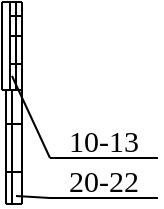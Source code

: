 <mxfile version="14.5.1" type="device"><diagram id="sRBYyVevps4pl8VskuLO" name="Page-1"><mxGraphModel dx="298" dy="220" grid="1" gridSize="1" guides="1" tooltips="1" connect="1" arrows="1" fold="1" page="1" pageScale="1" pageWidth="280" pageHeight="200" math="0" shadow="0"><root><mxCell id="0"/><mxCell id="1" parent="0"/><mxCell id="ysp2PXEH5u-nPN2jh28E-25" value="" style="rounded=0;whiteSpace=wrap;html=1;fontFamily=Verdana;strokeColor=none;" parent="1" vertex="1"><mxGeometry x="15" y="158" width="69" height="36" as="geometry"/></mxCell><mxCell id="U6kisqNHEcAzyzzc-JyP-227" value="" style="endArrow=none;html=1;" parent="1" edge="1"><mxGeometry width="50" height="50" relative="1" as="geometry"><mxPoint x="14" y="196" as="sourcePoint"/><mxPoint x="14" y="95" as="targetPoint"/></mxGeometry></mxCell><mxCell id="U6kisqNHEcAzyzzc-JyP-231" value="" style="endArrow=none;html=1;" parent="1" edge="1"><mxGeometry width="50" height="50" relative="1" as="geometry"><mxPoint x="6" y="196" as="sourcePoint"/><mxPoint x="14" y="196" as="targetPoint"/></mxGeometry></mxCell><mxCell id="U6kisqNHEcAzyzzc-JyP-262" value="&lt;font style=&quot;font-size: 15px;&quot;&gt;10-13&lt;/font&gt;" style="text;html=1;strokeColor=none;fillColor=none;align=center;verticalAlign=middle;whiteSpace=wrap;rounded=0;fontSize=15;fontFamily=Verdana;" parent="1" vertex="1"><mxGeometry x="28" y="155" width="54" height="18" as="geometry"/></mxCell><mxCell id="ysp2PXEH5u-nPN2jh28E-4" value="" style="endArrow=none;html=1;" parent="1" edge="1"><mxGeometry width="50" height="50" relative="1" as="geometry"><mxPoint x="11" y="139" as="sourcePoint"/><mxPoint x="11" y="95" as="targetPoint"/></mxGeometry></mxCell><mxCell id="ysp2PXEH5u-nPN2jh28E-5" value="" style="endArrow=none;html=1;" parent="1" edge="1"><mxGeometry width="50" height="50" relative="1" as="geometry"><mxPoint x="8" y="139" as="sourcePoint"/><mxPoint x="8" y="95" as="targetPoint"/></mxGeometry></mxCell><mxCell id="ysp2PXEH5u-nPN2jh28E-6" value="" style="endArrow=none;html=1;" parent="1" edge="1"><mxGeometry width="50" height="50" relative="1" as="geometry"><mxPoint x="4" y="139" as="sourcePoint"/><mxPoint x="4" y="95" as="targetPoint"/></mxGeometry></mxCell><mxCell id="ysp2PXEH5u-nPN2jh28E-7" value="" style="endArrow=none;html=1;" parent="1" edge="1"><mxGeometry width="50" height="50" relative="1" as="geometry"><mxPoint x="9" y="196" as="sourcePoint"/><mxPoint x="9" y="138.785" as="targetPoint"/></mxGeometry></mxCell><mxCell id="ysp2PXEH5u-nPN2jh28E-8" value="" style="endArrow=none;html=1;" parent="1" edge="1"><mxGeometry width="50" height="50" relative="1" as="geometry"><mxPoint x="6" y="196" as="sourcePoint"/><mxPoint x="6" y="139" as="targetPoint"/></mxGeometry></mxCell><mxCell id="ysp2PXEH5u-nPN2jh28E-13" value="" style="endArrow=none;html=1;" parent="1" edge="1"><mxGeometry width="50" height="50" relative="1" as="geometry"><mxPoint x="14" y="180" as="sourcePoint"/><mxPoint x="6" y="180" as="targetPoint"/></mxGeometry></mxCell><mxCell id="ysp2PXEH5u-nPN2jh28E-14" value="" style="endArrow=none;html=1;" parent="1" edge="1"><mxGeometry width="50" height="50" relative="1" as="geometry"><mxPoint x="14" y="156" as="sourcePoint"/><mxPoint x="6" y="156" as="targetPoint"/></mxGeometry></mxCell><mxCell id="ysp2PXEH5u-nPN2jh28E-15" value="" style="endArrow=none;html=1;" parent="1" edge="1"><mxGeometry width="50" height="50" relative="1" as="geometry"><mxPoint x="14" y="139" as="sourcePoint"/><mxPoint x="4" y="139" as="targetPoint"/><Array as="points"><mxPoint x="10" y="139"/></Array></mxGeometry></mxCell><mxCell id="ysp2PXEH5u-nPN2jh28E-16" value="" style="endArrow=none;html=1;" parent="1" edge="1"><mxGeometry width="50" height="50" relative="1" as="geometry"><mxPoint x="14" y="126" as="sourcePoint"/><mxPoint x="8" y="126" as="targetPoint"/></mxGeometry></mxCell><mxCell id="ysp2PXEH5u-nPN2jh28E-17" value="" style="endArrow=none;html=1;" parent="1" edge="1"><mxGeometry width="50" height="50" relative="1" as="geometry"><mxPoint x="14" y="112" as="sourcePoint"/><mxPoint x="8" y="112" as="targetPoint"/></mxGeometry></mxCell><mxCell id="ysp2PXEH5u-nPN2jh28E-18" value="" style="endArrow=none;html=1;" parent="1" edge="1"><mxGeometry width="50" height="50" relative="1" as="geometry"><mxPoint x="14" y="102" as="sourcePoint"/><mxPoint x="8" y="102" as="targetPoint"/></mxGeometry></mxCell><mxCell id="ysp2PXEH5u-nPN2jh28E-19" value="" style="endArrow=none;html=1;" parent="1" edge="1"><mxGeometry width="50" height="50" relative="1" as="geometry"><mxPoint x="14" y="95" as="sourcePoint"/><mxPoint x="4" y="95" as="targetPoint"/></mxGeometry></mxCell><mxCell id="ysp2PXEH5u-nPN2jh28E-20" value="" style="endArrow=none;html=1;fontFamily=Verdana;entryX=1;entryY=1;entryDx=0;entryDy=0;exitX=0;exitY=1;exitDx=0;exitDy=0;" parent="1" source="U6kisqNHEcAzyzzc-JyP-262" target="U6kisqNHEcAzyzzc-JyP-262" edge="1"><mxGeometry width="50" height="50" relative="1" as="geometry"><mxPoint x="47" y="205" as="sourcePoint"/><mxPoint x="97" y="155" as="targetPoint"/></mxGeometry></mxCell><mxCell id="ysp2PXEH5u-nPN2jh28E-21" value="" style="endArrow=none;html=1;fontFamily=Verdana;entryX=0;entryY=1;entryDx=0;entryDy=0;" parent="1" target="U6kisqNHEcAzyzzc-JyP-262" edge="1"><mxGeometry width="50" height="50" relative="1" as="geometry"><mxPoint x="9" y="132" as="sourcePoint"/><mxPoint x="123" y="114" as="targetPoint"/></mxGeometry></mxCell><mxCell id="ysp2PXEH5u-nPN2jh28E-22" value="&lt;font style=&quot;font-size: 15px;&quot;&gt;20-22&lt;/font&gt;" style="text;html=1;strokeColor=none;fillColor=none;align=center;verticalAlign=middle;whiteSpace=wrap;rounded=0;fontSize=15;fontFamily=Verdana;" parent="1" vertex="1"><mxGeometry x="28" y="175" width="54" height="18" as="geometry"/></mxCell><mxCell id="ysp2PXEH5u-nPN2jh28E-23" value="" style="endArrow=none;html=1;fontFamily=Verdana;entryX=1;entryY=1;entryDx=0;entryDy=0;exitX=0;exitY=1;exitDx=0;exitDy=0;" parent="1" source="ysp2PXEH5u-nPN2jh28E-22" target="ysp2PXEH5u-nPN2jh28E-22" edge="1"><mxGeometry width="50" height="50" relative="1" as="geometry"><mxPoint x="53" y="220" as="sourcePoint"/><mxPoint x="103" y="170" as="targetPoint"/></mxGeometry></mxCell><mxCell id="ysp2PXEH5u-nPN2jh28E-24" value="" style="endArrow=none;html=1;fontFamily=Verdana;entryX=0;entryY=1;entryDx=0;entryDy=0;" parent="1" target="ysp2PXEH5u-nPN2jh28E-22" edge="1"><mxGeometry width="50" height="50" relative="1" as="geometry"><mxPoint x="11" y="192" as="sourcePoint"/><mxPoint x="143" y="150" as="targetPoint"/></mxGeometry></mxCell></root></mxGraphModel></diagram></mxfile>
